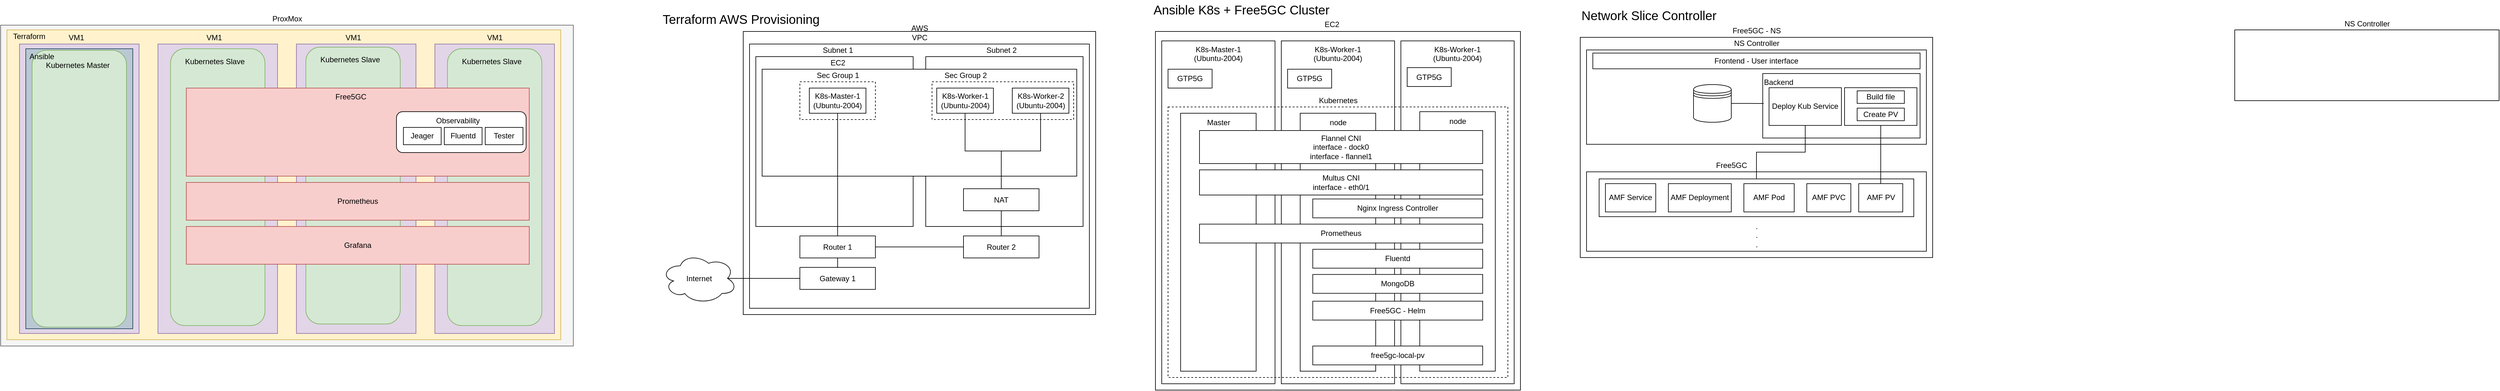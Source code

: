 <mxfile version="15.8.6" type="github"><diagram id="PAh_x-_NG1Y3zjvtotn9" name="Page-1"><mxGraphModel dx="5073" dy="5331" grid="1" gridSize="10" guides="1" tooltips="1" connect="1" arrows="1" fold="1" page="1" pageScale="1" pageWidth="850" pageHeight="1100" math="0" shadow="0"><root><mxCell id="0"/><mxCell id="1" parent="0"/><mxCell id="btuSytvUT4QP95B8jF5O-1" value="" style="rounded=0;whiteSpace=wrap;html=1;fillColor=#f5f5f5;fontColor=#333333;strokeColor=#666666;" vertex="1" parent="1"><mxGeometry x="-3250" y="-3490" width="910" height="510" as="geometry"/></mxCell><mxCell id="btuSytvUT4QP95B8jF5O-2" value="" style="rounded=0;whiteSpace=wrap;html=1;fillColor=#fff2cc;strokeColor=#d6b656;" vertex="1" parent="1"><mxGeometry x="-3240" y="-3482.5" width="880" height="492.5" as="geometry"/></mxCell><mxCell id="btuSytvUT4QP95B8jF5O-3" value="ProxMox" style="text;html=1;align=center;verticalAlign=middle;resizable=0;points=[];autosize=1;strokeColor=none;fillColor=none;" vertex="1" parent="1"><mxGeometry x="-2825" y="-3510" width="60" height="20" as="geometry"/></mxCell><mxCell id="btuSytvUT4QP95B8jF5O-4" value="" style="rounded=0;whiteSpace=wrap;html=1;fillColor=#e1d5e7;strokeColor=#9673a6;" vertex="1" parent="1"><mxGeometry x="-3220" y="-3460" width="190" height="460" as="geometry"/></mxCell><mxCell id="btuSytvUT4QP95B8jF5O-5" value="" style="rounded=0;whiteSpace=wrap;html=1;fillColor=#e1d5e7;strokeColor=#9673a6;" vertex="1" parent="1"><mxGeometry x="-3000" y="-3460" width="190" height="460" as="geometry"/></mxCell><mxCell id="btuSytvUT4QP95B8jF5O-6" value="" style="rounded=0;whiteSpace=wrap;html=1;fillColor=#e1d5e7;strokeColor=#9673a6;" vertex="1" parent="1"><mxGeometry x="-2780" y="-3460" width="190" height="460" as="geometry"/></mxCell><mxCell id="btuSytvUT4QP95B8jF5O-7" value="" style="rounded=0;whiteSpace=wrap;html=1;fillColor=#e1d5e7;strokeColor=#9673a6;" vertex="1" parent="1"><mxGeometry x="-2560" y="-3460" width="190" height="460" as="geometry"/></mxCell><mxCell id="btuSytvUT4QP95B8jF5O-8" value="VM1" style="text;html=1;align=center;verticalAlign=middle;resizable=0;points=[];autosize=1;strokeColor=none;fillColor=none;" vertex="1" parent="1"><mxGeometry x="-3150" y="-3480" width="40" height="20" as="geometry"/></mxCell><mxCell id="btuSytvUT4QP95B8jF5O-9" value="VM1" style="text;html=1;align=center;verticalAlign=middle;resizable=0;points=[];autosize=1;strokeColor=none;fillColor=none;" vertex="1" parent="1"><mxGeometry x="-2931" y="-3480" width="40" height="20" as="geometry"/></mxCell><mxCell id="btuSytvUT4QP95B8jF5O-10" value="VM1" style="text;html=1;align=center;verticalAlign=middle;resizable=0;points=[];autosize=1;strokeColor=none;fillColor=none;" vertex="1" parent="1"><mxGeometry x="-2710" y="-3480" width="40" height="20" as="geometry"/></mxCell><mxCell id="btuSytvUT4QP95B8jF5O-11" value="VM1" style="text;html=1;align=center;verticalAlign=middle;resizable=0;points=[];autosize=1;strokeColor=none;fillColor=none;" vertex="1" parent="1"><mxGeometry x="-2485" y="-3480" width="40" height="20" as="geometry"/></mxCell><mxCell id="btuSytvUT4QP95B8jF5O-12" value="Kubernetes Master" style="text;html=1;align=center;verticalAlign=middle;resizable=0;points=[];autosize=1;strokeColor=none;fillColor=none;" vertex="1" parent="1"><mxGeometry x="-3190" y="-3440" width="120" height="20" as="geometry"/></mxCell><mxCell id="btuSytvUT4QP95B8jF5O-13" value="" style="rounded=1;whiteSpace=wrap;html=1;fillColor=#d5e8d4;strokeColor=#82b366;" vertex="1" parent="1"><mxGeometry x="-2980" y="-3452.5" width="150" height="440" as="geometry"/></mxCell><mxCell id="btuSytvUT4QP95B8jF5O-14" value="Kubernetes Slave" style="text;html=1;align=center;verticalAlign=middle;resizable=0;points=[];autosize=1;strokeColor=none;fillColor=none;" vertex="1" parent="1"><mxGeometry x="-2965" y="-3442.5" width="110" height="20" as="geometry"/></mxCell><mxCell id="btuSytvUT4QP95B8jF5O-15" value="" style="rounded=1;whiteSpace=wrap;html=1;fillColor=#d5e8d4;strokeColor=#82b366;" vertex="1" parent="1"><mxGeometry x="-2765" y="-3455" width="150" height="440" as="geometry"/></mxCell><mxCell id="btuSytvUT4QP95B8jF5O-16" value="Kubernetes Slave" style="text;html=1;align=center;verticalAlign=middle;resizable=0;points=[];autosize=1;strokeColor=none;fillColor=none;" vertex="1" parent="1"><mxGeometry x="-2750" y="-3445" width="110" height="20" as="geometry"/></mxCell><mxCell id="btuSytvUT4QP95B8jF5O-17" value="" style="rounded=1;whiteSpace=wrap;html=1;fillColor=#d5e8d4;strokeColor=#82b366;" vertex="1" parent="1"><mxGeometry x="-2540" y="-3452.5" width="150" height="440" as="geometry"/></mxCell><mxCell id="btuSytvUT4QP95B8jF5O-18" value="Kubernetes Slave" style="text;html=1;align=center;verticalAlign=middle;resizable=0;points=[];autosize=1;strokeColor=none;fillColor=none;" vertex="1" parent="1"><mxGeometry x="-2525" y="-3442.5" width="110" height="20" as="geometry"/></mxCell><mxCell id="btuSytvUT4QP95B8jF5O-19" value="" style="rounded=0;whiteSpace=wrap;html=1;fillColor=#f8cecc;strokeColor=#b85450;" vertex="1" parent="1"><mxGeometry x="-2955" y="-3390" width="545" height="140" as="geometry"/></mxCell><mxCell id="btuSytvUT4QP95B8jF5O-20" value="Free5GC" style="text;whiteSpace=wrap;html=1;" vertex="1" parent="1"><mxGeometry x="-2720" y="-3390" width="70" height="30" as="geometry"/></mxCell><mxCell id="btuSytvUT4QP95B8jF5O-21" value="" style="rounded=1;whiteSpace=wrap;html=1;" vertex="1" parent="1"><mxGeometry x="-2621" y="-3352.5" width="206" height="65" as="geometry"/></mxCell><mxCell id="btuSytvUT4QP95B8jF5O-22" value="Observability" style="text;whiteSpace=wrap;html=1;" vertex="1" parent="1"><mxGeometry x="-2560" y="-3352.5" width="100" height="30" as="geometry"/></mxCell><mxCell id="btuSytvUT4QP95B8jF5O-23" value="Jeager" style="rounded=0;whiteSpace=wrap;html=1;" vertex="1" parent="1"><mxGeometry x="-2610" y="-3327.5" width="60" height="27.5" as="geometry"/></mxCell><mxCell id="btuSytvUT4QP95B8jF5O-24" value="Fluentd" style="rounded=0;whiteSpace=wrap;html=1;" vertex="1" parent="1"><mxGeometry x="-2545" y="-3327.5" width="60" height="27.5" as="geometry"/></mxCell><mxCell id="btuSytvUT4QP95B8jF5O-25" value="Tester" style="rounded=0;whiteSpace=wrap;html=1;" vertex="1" parent="1"><mxGeometry x="-2480" y="-3327.5" width="60" height="27.5" as="geometry"/></mxCell><mxCell id="btuSytvUT4QP95B8jF5O-26" value="Terraform" style="text;html=1;align=center;verticalAlign=middle;resizable=0;points=[];autosize=1;strokeColor=none;fillColor=none;" vertex="1" parent="1"><mxGeometry x="-3240" y="-3482.5" width="70" height="20" as="geometry"/></mxCell><mxCell id="btuSytvUT4QP95B8jF5O-27" value="" style="rounded=0;whiteSpace=wrap;html=1;fillColor=#bac8d3;strokeColor=#23445d;" vertex="1" parent="1"><mxGeometry x="-3210" y="-3452.5" width="170" height="445" as="geometry"/></mxCell><mxCell id="btuSytvUT4QP95B8jF5O-28" value="" style="rounded=1;whiteSpace=wrap;html=1;fillColor=#d5e8d4;strokeColor=#82b366;" vertex="1" parent="1"><mxGeometry x="-3200" y="-3450" width="150" height="440" as="geometry"/></mxCell><mxCell id="btuSytvUT4QP95B8jF5O-29" value="Kubernetes Master" style="text;whiteSpace=wrap;html=1;" vertex="1" parent="1"><mxGeometry x="-3180" y="-3440" width="130" height="30" as="geometry"/></mxCell><mxCell id="btuSytvUT4QP95B8jF5O-30" value="Ansible" style="text;html=1;align=center;verticalAlign=middle;resizable=0;points=[];autosize=1;strokeColor=none;fillColor=none;" vertex="1" parent="1"><mxGeometry x="-3210" y="-3450" width="50" height="20" as="geometry"/></mxCell><mxCell id="btuSytvUT4QP95B8jF5O-31" value="Prometheus" style="rounded=0;whiteSpace=wrap;html=1;fillColor=#f8cecc;strokeColor=#b85450;" vertex="1" parent="1"><mxGeometry x="-2955" y="-3240" width="545" height="60" as="geometry"/></mxCell><mxCell id="btuSytvUT4QP95B8jF5O-32" value="Grafana" style="rounded=0;whiteSpace=wrap;html=1;fillColor=#f8cecc;strokeColor=#b85450;" vertex="1" parent="1"><mxGeometry x="-2955" y="-3170" width="545" height="60" as="geometry"/></mxCell><mxCell id="btuSytvUT4QP95B8jF5O-33" value="" style="rounded=0;whiteSpace=wrap;html=1;fontSize=2;strokeWidth=1;" vertex="1" parent="1"><mxGeometry x="-2070" y="-3480" width="560" height="450" as="geometry"/></mxCell><mxCell id="btuSytvUT4QP95B8jF5O-34" value="&lt;font style=&quot;font-size: 12px&quot;&gt;AWS&lt;/font&gt;" style="text;html=1;align=center;verticalAlign=middle;resizable=0;points=[];autosize=1;strokeColor=none;fillColor=none;fontSize=2;" vertex="1" parent="1"><mxGeometry x="-1810" y="-3490" width="40" height="10" as="geometry"/></mxCell><mxCell id="btuSytvUT4QP95B8jF5O-35" value="" style="rounded=0;whiteSpace=wrap;html=1;fontSize=12;strokeWidth=1;" vertex="1" parent="1"><mxGeometry x="-2060" y="-3460" width="540" height="420" as="geometry"/></mxCell><mxCell id="btuSytvUT4QP95B8jF5O-36" value="VPC" style="text;html=1;align=center;verticalAlign=middle;resizable=0;points=[];autosize=1;strokeColor=none;fillColor=none;fontSize=12;" vertex="1" parent="1"><mxGeometry x="-1810" y="-3480" width="40" height="20" as="geometry"/></mxCell><mxCell id="btuSytvUT4QP95B8jF5O-37" value="" style="rounded=0;whiteSpace=wrap;html=1;fontSize=12;strokeWidth=1;" vertex="1" parent="1"><mxGeometry x="-2050" y="-3440" width="250" height="270" as="geometry"/></mxCell><mxCell id="btuSytvUT4QP95B8jF5O-38" value="Subnet 1" style="text;html=1;align=center;verticalAlign=middle;resizable=0;points=[];autosize=1;strokeColor=none;fillColor=none;fontSize=12;" vertex="1" parent="1"><mxGeometry x="-1950" y="-3460" width="60" height="20" as="geometry"/></mxCell><mxCell id="btuSytvUT4QP95B8jF5O-39" value="" style="rounded=0;whiteSpace=wrap;html=1;fontSize=12;strokeWidth=1;" vertex="1" parent="1"><mxGeometry x="-1780" y="-3440" width="250" height="270" as="geometry"/></mxCell><mxCell id="btuSytvUT4QP95B8jF5O-40" value="Subnet 2" style="text;html=1;align=center;verticalAlign=middle;resizable=0;points=[];autosize=1;strokeColor=none;fillColor=none;fontSize=12;" vertex="1" parent="1"><mxGeometry x="-1690" y="-3460" width="60" height="20" as="geometry"/></mxCell><mxCell id="btuSytvUT4QP95B8jF5O-55" style="edgeStyle=orthogonalEdgeStyle;rounded=0;orthogonalLoop=1;jettySize=auto;html=1;exitX=0.5;exitY=1;exitDx=0;exitDy=0;entryX=0.5;entryY=0;entryDx=0;entryDy=0;endArrow=none;endFill=0;" edge="1" parent="1" source="btuSytvUT4QP95B8jF5O-41" target="btuSytvUT4QP95B8jF5O-42"><mxGeometry relative="1" as="geometry"/></mxCell><mxCell id="btuSytvUT4QP95B8jF5O-56" style="edgeStyle=orthogonalEdgeStyle;rounded=0;orthogonalLoop=1;jettySize=auto;html=1;exitX=1;exitY=0.5;exitDx=0;exitDy=0;entryX=0;entryY=0.5;entryDx=0;entryDy=0;endArrow=none;endFill=0;" edge="1" parent="1" source="btuSytvUT4QP95B8jF5O-41" target="btuSytvUT4QP95B8jF5O-43"><mxGeometry relative="1" as="geometry"/></mxCell><mxCell id="btuSytvUT4QP95B8jF5O-41" value="Router 1" style="rounded=0;whiteSpace=wrap;html=1;fontSize=12;strokeWidth=1;" vertex="1" parent="1"><mxGeometry x="-1980" y="-3155" width="120" height="35" as="geometry"/></mxCell><mxCell id="btuSytvUT4QP95B8jF5O-42" value="Gateway 1" style="rounded=0;whiteSpace=wrap;html=1;fontSize=12;strokeWidth=1;" vertex="1" parent="1"><mxGeometry x="-1980" y="-3105" width="120" height="35" as="geometry"/></mxCell><mxCell id="btuSytvUT4QP95B8jF5O-57" style="edgeStyle=orthogonalEdgeStyle;rounded=0;orthogonalLoop=1;jettySize=auto;html=1;exitX=0.5;exitY=0;exitDx=0;exitDy=0;entryX=0.5;entryY=1;entryDx=0;entryDy=0;endArrow=none;endFill=0;" edge="1" parent="1" source="btuSytvUT4QP95B8jF5O-43" target="btuSytvUT4QP95B8jF5O-44"><mxGeometry relative="1" as="geometry"/></mxCell><mxCell id="btuSytvUT4QP95B8jF5O-43" value="Router 2" style="rounded=0;whiteSpace=wrap;html=1;fontSize=12;strokeWidth=1;" vertex="1" parent="1"><mxGeometry x="-1720" y="-3155" width="120" height="35" as="geometry"/></mxCell><mxCell id="btuSytvUT4QP95B8jF5O-44" value="NAT" style="rounded=0;whiteSpace=wrap;html=1;fontSize=12;strokeWidth=1;" vertex="1" parent="1"><mxGeometry x="-1720" y="-3230" width="120" height="35" as="geometry"/></mxCell><mxCell id="btuSytvUT4QP95B8jF5O-45" value="" style="rounded=0;whiteSpace=wrap;html=1;fontSize=12;strokeWidth=1;fillColor=default;" vertex="1" parent="1"><mxGeometry x="-2040" y="-3420" width="500" height="170" as="geometry"/></mxCell><mxCell id="btuSytvUT4QP95B8jF5O-46" value="EC2" style="text;html=1;align=center;verticalAlign=middle;resizable=0;points=[];autosize=1;strokeColor=none;fillColor=none;fontSize=12;" vertex="1" parent="1"><mxGeometry x="-1940" y="-3440" width="40" height="20" as="geometry"/></mxCell><mxCell id="btuSytvUT4QP95B8jF5O-47" value="" style="rounded=0;whiteSpace=wrap;html=1;fontSize=12;strokeWidth=1;dashed=1;" vertex="1" parent="1"><mxGeometry x="-1980" y="-3400" width="120" height="60" as="geometry"/></mxCell><mxCell id="btuSytvUT4QP95B8jF5O-54" style="edgeStyle=orthogonalEdgeStyle;rounded=0;orthogonalLoop=1;jettySize=auto;html=1;exitX=0.5;exitY=1;exitDx=0;exitDy=0;endArrow=none;endFill=0;" edge="1" parent="1" source="btuSytvUT4QP95B8jF5O-48" target="btuSytvUT4QP95B8jF5O-41"><mxGeometry relative="1" as="geometry"/></mxCell><mxCell id="btuSytvUT4QP95B8jF5O-48" value="&lt;div align=&quot;center&quot;&gt;K8s-Master-1&lt;/div&gt;&lt;div align=&quot;center&quot;&gt;(Ubuntu-2004)&lt;/div&gt;" style="rounded=0;whiteSpace=wrap;html=1;fontSize=12;strokeWidth=1;align=center;" vertex="1" parent="1"><mxGeometry x="-1965" y="-3390" width="90" height="40" as="geometry"/></mxCell><mxCell id="btuSytvUT4QP95B8jF5O-49" value="Sec Group 1" style="text;html=1;align=center;verticalAlign=middle;resizable=0;points=[];autosize=1;strokeColor=none;fillColor=none;fontSize=12;" vertex="1" parent="1"><mxGeometry x="-1960" y="-3420" width="80" height="20" as="geometry"/></mxCell><mxCell id="btuSytvUT4QP95B8jF5O-50" value="" style="rounded=0;whiteSpace=wrap;html=1;fontSize=12;strokeWidth=1;dashed=1;" vertex="1" parent="1"><mxGeometry x="-1770" y="-3400" width="225" height="60" as="geometry"/></mxCell><mxCell id="btuSytvUT4QP95B8jF5O-51" value="Sec Group 2" style="text;html=1;align=center;verticalAlign=middle;resizable=0;points=[];autosize=1;strokeColor=none;fillColor=none;fontSize=12;" vertex="1" parent="1"><mxGeometry x="-1757.5" y="-3420" width="80" height="20" as="geometry"/></mxCell><mxCell id="btuSytvUT4QP95B8jF5O-60" style="edgeStyle=orthogonalEdgeStyle;rounded=0;orthogonalLoop=1;jettySize=auto;html=1;exitX=0.5;exitY=1;exitDx=0;exitDy=0;entryX=0.5;entryY=0;entryDx=0;entryDy=0;endArrow=none;endFill=0;" edge="1" parent="1" source="btuSytvUT4QP95B8jF5O-52" target="btuSytvUT4QP95B8jF5O-44"><mxGeometry relative="1" as="geometry"/></mxCell><mxCell id="btuSytvUT4QP95B8jF5O-52" value="K8s-Worker-2&lt;br&gt;(Ubuntu-2004)" style="rounded=0;whiteSpace=wrap;html=1;fontSize=12;strokeWidth=1;" vertex="1" parent="1"><mxGeometry x="-1642.5" y="-3390" width="90" height="40" as="geometry"/></mxCell><mxCell id="btuSytvUT4QP95B8jF5O-53" value="K8s-Worker-1&lt;br&gt;(Ubuntu-2004)" style="rounded=0;whiteSpace=wrap;html=1;fontSize=12;strokeWidth=1;" vertex="1" parent="1"><mxGeometry x="-1762.5" y="-3390" width="90" height="40" as="geometry"/></mxCell><mxCell id="btuSytvUT4QP95B8jF5O-58" style="edgeStyle=orthogonalEdgeStyle;rounded=0;orthogonalLoop=1;jettySize=auto;html=1;exitX=0.5;exitY=0;exitDx=0;exitDy=0;endArrow=none;endFill=0;" edge="1" parent="1" source="btuSytvUT4QP95B8jF5O-44" target="btuSytvUT4QP95B8jF5O-53"><mxGeometry relative="1" as="geometry"/></mxCell><mxCell id="btuSytvUT4QP95B8jF5O-62" style="edgeStyle=orthogonalEdgeStyle;rounded=0;orthogonalLoop=1;jettySize=auto;html=1;exitX=0.875;exitY=0.5;exitDx=0;exitDy=0;exitPerimeter=0;entryX=0;entryY=0.5;entryDx=0;entryDy=0;endArrow=none;endFill=0;" edge="1" parent="1" source="btuSytvUT4QP95B8jF5O-61" target="btuSytvUT4QP95B8jF5O-42"><mxGeometry relative="1" as="geometry"/></mxCell><mxCell id="btuSytvUT4QP95B8jF5O-61" value="Internet" style="ellipse;shape=cloud;whiteSpace=wrap;html=1;" vertex="1" parent="1"><mxGeometry x="-2200" y="-3127.5" width="120" height="80" as="geometry"/></mxCell><mxCell id="btuSytvUT4QP95B8jF5O-63" value="&lt;div align=&quot;left&quot;&gt;&lt;font style=&quot;font-size: 20px&quot;&gt;Terraform AWS Provisioning&lt;/font&gt;&lt;/div&gt;" style="text;html=1;strokeColor=none;fillColor=none;align=left;verticalAlign=middle;whiteSpace=wrap;rounded=0;" vertex="1" parent="1"><mxGeometry x="-2200" y="-3515" width="265" height="30" as="geometry"/></mxCell><mxCell id="btuSytvUT4QP95B8jF5O-65" value="&lt;font style=&quot;font-size: 12px&quot;&gt;EC2&lt;/font&gt;" style="text;html=1;align=center;verticalAlign=middle;resizable=0;points=[];autosize=1;strokeColor=none;fillColor=none;fontSize=20;" vertex="1" parent="1"><mxGeometry x="-1155" y="-3510" width="40" height="30" as="geometry"/></mxCell><mxCell id="btuSytvUT4QP95B8jF5O-66" value="" style="rounded=0;whiteSpace=wrap;html=1;fontSize=2;strokeWidth=1;" vertex="1" parent="1"><mxGeometry x="-1415" y="-3480" width="580" height="570" as="geometry"/></mxCell><mxCell id="btuSytvUT4QP95B8jF5O-67" value="" style="rounded=0;whiteSpace=wrap;html=1;fontSize=12;" vertex="1" parent="1"><mxGeometry x="-1405" y="-3465" width="180" height="545" as="geometry"/></mxCell><mxCell id="btuSytvUT4QP95B8jF5O-68" value="" style="rounded=0;whiteSpace=wrap;html=1;fontSize=12;" vertex="1" parent="1"><mxGeometry x="-1215" y="-3465" width="180" height="545" as="geometry"/></mxCell><mxCell id="btuSytvUT4QP95B8jF5O-69" value="" style="rounded=0;whiteSpace=wrap;html=1;fontSize=12;" vertex="1" parent="1"><mxGeometry x="-1025" y="-3465" width="180" height="545" as="geometry"/></mxCell><mxCell id="btuSytvUT4QP95B8jF5O-71" value="&lt;div align=&quot;center&quot;&gt;K8s-Master-1&lt;/div&gt;&lt;div align=&quot;center&quot;&gt;(Ubuntu-2004)&lt;/div&gt;" style="text;whiteSpace=wrap;html=1;fontSize=12;align=center;" vertex="1" parent="1"><mxGeometry x="-1365" y="-3465" width="100" height="40" as="geometry"/></mxCell><mxCell id="btuSytvUT4QP95B8jF5O-72" value="&lt;div align=&quot;center&quot;&gt;K8s-Worker-1&lt;br&gt;(Ubuntu-2004)&lt;/div&gt;" style="text;whiteSpace=wrap;html=1;fontSize=12;align=center;" vertex="1" parent="1"><mxGeometry x="-1175" y="-3465" width="100" height="40" as="geometry"/></mxCell><mxCell id="btuSytvUT4QP95B8jF5O-73" value="&lt;div align=&quot;center&quot;&gt;K8s-Worker-1&lt;br&gt;(Ubuntu-2004)&lt;/div&gt;" style="text;whiteSpace=wrap;html=1;fontSize=12;align=center;" vertex="1" parent="1"><mxGeometry x="-985" y="-3465" width="100" height="40" as="geometry"/></mxCell><mxCell id="btuSytvUT4QP95B8jF5O-74" value="GTP5G" style="rounded=0;whiteSpace=wrap;html=1;fontSize=12;" vertex="1" parent="1"><mxGeometry x="-1395" y="-3420" width="70" height="30" as="geometry"/></mxCell><mxCell id="btuSytvUT4QP95B8jF5O-75" value="GTP5G" style="rounded=0;whiteSpace=wrap;html=1;fontSize=12;" vertex="1" parent="1"><mxGeometry x="-1205" y="-3420" width="70" height="30" as="geometry"/></mxCell><mxCell id="btuSytvUT4QP95B8jF5O-76" value="GTP5G" style="rounded=0;whiteSpace=wrap;html=1;fontSize=12;" vertex="1" parent="1"><mxGeometry x="-1015" y="-3422.5" width="70" height="30" as="geometry"/></mxCell><mxCell id="btuSytvUT4QP95B8jF5O-77" value="" style="rounded=0;whiteSpace=wrap;html=1;fontSize=12;dashed=1;fillColor=none;" vertex="1" parent="1"><mxGeometry x="-1395" y="-3360" width="540" height="430" as="geometry"/></mxCell><mxCell id="btuSytvUT4QP95B8jF5O-78" value="Kubernetes" style="text;html=1;align=center;verticalAlign=middle;resizable=0;points=[];autosize=1;strokeColor=none;fillColor=none;fontSize=12;" vertex="1" parent="1"><mxGeometry x="-1165" y="-3380" width="80" height="20" as="geometry"/></mxCell><mxCell id="btuSytvUT4QP95B8jF5O-79" value="" style="rounded=0;whiteSpace=wrap;html=1;fontSize=12;fillColor=default;" vertex="1" parent="1"><mxGeometry x="-1375" y="-3350" width="120" height="410" as="geometry"/></mxCell><mxCell id="btuSytvUT4QP95B8jF5O-80" value="Master" style="text;html=1;align=center;verticalAlign=middle;resizable=0;points=[];autosize=1;strokeColor=none;fillColor=none;fontSize=12;" vertex="1" parent="1"><mxGeometry x="-1340" y="-3345" width="50" height="20" as="geometry"/></mxCell><mxCell id="btuSytvUT4QP95B8jF5O-81" value="" style="rounded=0;whiteSpace=wrap;html=1;fontSize=12;fillColor=default;" vertex="1" parent="1"><mxGeometry x="-1185" y="-3350" width="120" height="410" as="geometry"/></mxCell><mxCell id="btuSytvUT4QP95B8jF5O-82" value="node" style="text;html=1;align=center;verticalAlign=middle;resizable=0;points=[];autosize=1;strokeColor=none;fillColor=none;fontSize=12;" vertex="1" parent="1"><mxGeometry x="-1145" y="-3345" width="40" height="20" as="geometry"/></mxCell><mxCell id="btuSytvUT4QP95B8jF5O-83" value="" style="rounded=0;whiteSpace=wrap;html=1;fontSize=12;fillColor=default;" vertex="1" parent="1"><mxGeometry x="-995" y="-3352.5" width="120" height="412.5" as="geometry"/></mxCell><mxCell id="btuSytvUT4QP95B8jF5O-84" value="node" style="text;html=1;align=center;verticalAlign=middle;resizable=0;points=[];autosize=1;strokeColor=none;fillColor=none;fontSize=12;" vertex="1" parent="1"><mxGeometry x="-955" y="-3347.5" width="40" height="20" as="geometry"/></mxCell><mxCell id="btuSytvUT4QP95B8jF5O-85" value="&lt;div&gt;Flannel CNI&lt;/div&gt;&lt;div&gt;interface - dock0&lt;/div&gt;&lt;div&gt;interface - flannel1&lt;br&gt;&lt;/div&gt;" style="rounded=0;whiteSpace=wrap;html=1;fontSize=12;fillColor=default;" vertex="1" parent="1"><mxGeometry x="-1345" y="-3322.5" width="450" height="52.5" as="geometry"/></mxCell><mxCell id="btuSytvUT4QP95B8jF5O-86" value="Multus CNI&lt;br&gt;interface - eth0/1" style="rounded=0;whiteSpace=wrap;html=1;fontSize=12;fillColor=default;" vertex="1" parent="1"><mxGeometry x="-1345" y="-3260" width="450" height="40" as="geometry"/></mxCell><mxCell id="btuSytvUT4QP95B8jF5O-87" value="Nginx Ingress Controller" style="rounded=0;whiteSpace=wrap;html=1;fontSize=12;fillColor=default;" vertex="1" parent="1"><mxGeometry x="-1165" y="-3213.75" width="270" height="30" as="geometry"/></mxCell><mxCell id="btuSytvUT4QP95B8jF5O-88" value="Prometheus" style="rounded=0;whiteSpace=wrap;html=1;fontSize=12;fillColor=default;" vertex="1" parent="1"><mxGeometry x="-1345" y="-3173.75" width="450" height="30" as="geometry"/></mxCell><mxCell id="btuSytvUT4QP95B8jF5O-89" value="Fluentd" style="rounded=0;whiteSpace=wrap;html=1;fontSize=12;fillColor=default;" vertex="1" parent="1"><mxGeometry x="-1165" y="-3133.75" width="270" height="30" as="geometry"/></mxCell><mxCell id="btuSytvUT4QP95B8jF5O-91" value="Free5GC - Helm" style="rounded=0;whiteSpace=wrap;html=1;fontSize=12;fillColor=default;" vertex="1" parent="1"><mxGeometry x="-1165" y="-3051.25" width="270" height="30" as="geometry"/></mxCell><mxCell id="btuSytvUT4QP95B8jF5O-92" value="MongoDB" style="rounded=0;whiteSpace=wrap;html=1;fontSize=12;fillColor=default;" vertex="1" parent="1"><mxGeometry x="-1165" y="-3093.75" width="270" height="30" as="geometry"/></mxCell><mxCell id="btuSytvUT4QP95B8jF5O-93" value="free5gc-local-pv" style="rounded=0;whiteSpace=wrap;html=1;fontSize=12;fillColor=default;" vertex="1" parent="1"><mxGeometry x="-1165" y="-2980" width="270" height="30" as="geometry"/></mxCell><mxCell id="btuSytvUT4QP95B8jF5O-94" value="" style="rounded=0;whiteSpace=wrap;html=1;fontSize=2;strokeWidth=1;" vertex="1" parent="1"><mxGeometry x="-740" y="-3470.63" width="560" height="350" as="geometry"/></mxCell><mxCell id="btuSytvUT4QP95B8jF5O-95" value="Free5GC - NS" style="text;html=1;align=center;verticalAlign=middle;resizable=0;points=[];autosize=1;strokeColor=none;fillColor=none;fontSize=12;" vertex="1" parent="1"><mxGeometry x="-505" y="-3490.63" width="90" height="20" as="geometry"/></mxCell><mxCell id="btuSytvUT4QP95B8jF5O-96" value="" style="rounded=0;whiteSpace=wrap;html=1;fontSize=12;fillColor=default;" vertex="1" parent="1"><mxGeometry x="-730" y="-3256.88" width="540" height="126.25" as="geometry"/></mxCell><mxCell id="btuSytvUT4QP95B8jF5O-97" value="Free5GC" style="text;html=1;align=center;verticalAlign=middle;resizable=0;points=[];autosize=1;strokeColor=none;fillColor=none;fontSize=12;" vertex="1" parent="1"><mxGeometry x="-530" y="-3276.88" width="60" height="20" as="geometry"/></mxCell><mxCell id="btuSytvUT4QP95B8jF5O-100" value="" style="rounded=0;whiteSpace=wrap;html=1;fontSize=12;fillColor=default;" vertex="1" parent="1"><mxGeometry x="-730" y="-3450.63" width="540" height="150" as="geometry"/></mxCell><mxCell id="btuSytvUT4QP95B8jF5O-99" value="" style="rounded=0;whiteSpace=wrap;html=1;fontSize=12;fillColor=default;" vertex="1" parent="1"><mxGeometry x="-450" y="-3413.13" width="250" height="102.5" as="geometry"/></mxCell><mxCell id="btuSytvUT4QP95B8jF5O-98" value="Frontend - User interface" style="rounded=0;whiteSpace=wrap;html=1;fontSize=12;fillColor=default;" vertex="1" parent="1"><mxGeometry x="-720" y="-3445.63" width="520" height="25" as="geometry"/></mxCell><mxCell id="btuSytvUT4QP95B8jF5O-101" value="NS Controller" style="text;html=1;align=center;verticalAlign=middle;resizable=0;points=[];autosize=1;strokeColor=none;fillColor=none;fontSize=12;" vertex="1" parent="1"><mxGeometry x="-505" y="-3470.63" width="90" height="20" as="geometry"/></mxCell><mxCell id="btuSytvUT4QP95B8jF5O-103" value="" style="rounded=0;whiteSpace=wrap;html=1;fontSize=12;fillColor=default;" vertex="1" parent="1"><mxGeometry x="-710" y="-3245.63" width="500" height="60" as="geometry"/></mxCell><mxCell id="btuSytvUT4QP95B8jF5O-104" value="&lt;div&gt;AMF Service&lt;/div&gt;" style="rounded=0;whiteSpace=wrap;html=1;fontSize=12;fillColor=default;" vertex="1" parent="1"><mxGeometry x="-700" y="-3238.13" width="80" height="45" as="geometry"/></mxCell><mxCell id="btuSytvUT4QP95B8jF5O-105" value="AMF Deployment" style="rounded=0;whiteSpace=wrap;html=1;fontSize=12;fillColor=default;" vertex="1" parent="1"><mxGeometry x="-600" y="-3238.13" width="100" height="45" as="geometry"/></mxCell><mxCell id="btuSytvUT4QP95B8jF5O-106" value="AMF Pod" style="rounded=0;whiteSpace=wrap;html=1;fontSize=12;fillColor=default;" vertex="1" parent="1"><mxGeometry x="-480" y="-3238.13" width="80" height="45" as="geometry"/></mxCell><mxCell id="btuSytvUT4QP95B8jF5O-107" value="AMF PVC" style="rounded=0;whiteSpace=wrap;html=1;fontSize=12;fillColor=default;" vertex="1" parent="1"><mxGeometry x="-380" y="-3238.13" width="70" height="45" as="geometry"/></mxCell><mxCell id="btuSytvUT4QP95B8jF5O-108" value="AMF PV" style="rounded=0;whiteSpace=wrap;html=1;fontSize=12;fillColor=default;" vertex="1" parent="1"><mxGeometry x="-297.5" y="-3238.13" width="70" height="45" as="geometry"/></mxCell><mxCell id="btuSytvUT4QP95B8jF5O-109" value="Backend" style="text;whiteSpace=wrap;html=1;fontSize=12;" vertex="1" parent="1"><mxGeometry x="-450" y="-3413.13" width="70" height="30" as="geometry"/></mxCell><mxCell id="btuSytvUT4QP95B8jF5O-113" style="edgeStyle=orthogonalEdgeStyle;rounded=0;orthogonalLoop=1;jettySize=auto;html=1;exitX=0.5;exitY=1;exitDx=0;exitDy=0;entryX=0.5;entryY=0;entryDx=0;entryDy=0;fontSize=12;endArrow=none;endFill=0;" edge="1" parent="1" source="btuSytvUT4QP95B8jF5O-110" target="btuSytvUT4QP95B8jF5O-111"><mxGeometry relative="1" as="geometry"/></mxCell><mxCell id="btuSytvUT4QP95B8jF5O-114" style="edgeStyle=orthogonalEdgeStyle;rounded=0;orthogonalLoop=1;jettySize=auto;html=1;exitX=0.5;exitY=1;exitDx=0;exitDy=0;entryX=0.5;entryY=0;entryDx=0;entryDy=0;fontSize=12;endArrow=none;endFill=0;" edge="1" parent="1" source="btuSytvUT4QP95B8jF5O-111" target="btuSytvUT4QP95B8jF5O-108"><mxGeometry relative="1" as="geometry"/></mxCell><mxCell id="btuSytvUT4QP95B8jF5O-115" style="edgeStyle=orthogonalEdgeStyle;rounded=0;orthogonalLoop=1;jettySize=auto;html=1;exitX=0.5;exitY=1;exitDx=0;exitDy=0;entryX=0.5;entryY=0;entryDx=0;entryDy=0;fontSize=12;endArrow=none;endFill=0;" edge="1" parent="1" source="btuSytvUT4QP95B8jF5O-112" target="btuSytvUT4QP95B8jF5O-103"><mxGeometry relative="1" as="geometry"/></mxCell><mxCell id="btuSytvUT4QP95B8jF5O-112" value="Deploy Kub Service" style="rounded=0;whiteSpace=wrap;html=1;fontSize=12;fillColor=default;" vertex="1" parent="1"><mxGeometry x="-440" y="-3390.63" width="115" height="60" as="geometry"/></mxCell><mxCell id="btuSytvUT4QP95B8jF5O-116" value="" style="rounded=0;whiteSpace=wrap;html=1;fontSize=12;fillColor=default;" vertex="1" parent="1"><mxGeometry x="300" y="-3482.5" width="420" height="112.5" as="geometry"/></mxCell><mxCell id="btuSytvUT4QP95B8jF5O-117" value="NS Controller" style="text;html=1;align=center;verticalAlign=middle;resizable=0;points=[];autosize=1;strokeColor=none;fillColor=none;fontSize=12;" vertex="1" parent="1"><mxGeometry x="465" y="-3502.5" width="90" height="20" as="geometry"/></mxCell><mxCell id="btuSytvUT4QP95B8jF5O-118" value="" style="rounded=0;whiteSpace=wrap;html=1;fontSize=12;fillColor=default;" vertex="1" parent="1"><mxGeometry x="-320" y="-3390.63" width="115" height="60" as="geometry"/></mxCell><mxCell id="btuSytvUT4QP95B8jF5O-110" value="Build file" style="rounded=0;whiteSpace=wrap;html=1;fontSize=12;fillColor=default;" vertex="1" parent="1"><mxGeometry x="-300" y="-3385.63" width="75" height="20" as="geometry"/></mxCell><mxCell id="btuSytvUT4QP95B8jF5O-111" value="Create PV" style="rounded=0;whiteSpace=wrap;html=1;fontSize=12;fillColor=default;" vertex="1" parent="1"><mxGeometry x="-300" y="-3358.13" width="75" height="20" as="geometry"/></mxCell><mxCell id="btuSytvUT4QP95B8jF5O-127" value="" style="edgeStyle=orthogonalEdgeStyle;rounded=0;orthogonalLoop=1;jettySize=auto;html=1;fontSize=12;endArrow=none;endFill=0;entryX=0.006;entryY=0.465;entryDx=0;entryDy=0;entryPerimeter=0;" edge="1" parent="1" source="btuSytvUT4QP95B8jF5O-126" target="btuSytvUT4QP95B8jF5O-99"><mxGeometry relative="1" as="geometry"/></mxCell><mxCell id="btuSytvUT4QP95B8jF5O-126" value="" style="shape=datastore;whiteSpace=wrap;html=1;fontSize=12;fillColor=default;" vertex="1" parent="1"><mxGeometry x="-560" y="-3395.63" width="60" height="60" as="geometry"/></mxCell><mxCell id="btuSytvUT4QP95B8jF5O-129" value="&lt;div&gt;.&lt;/div&gt;&lt;div&gt;.&lt;/div&gt;&lt;div&gt;.&lt;/div&gt;&lt;div&gt;&lt;br&gt;&lt;/div&gt;" style="text;html=1;align=center;verticalAlign=middle;resizable=0;points=[];autosize=1;strokeColor=none;fillColor=none;fontSize=12;" vertex="1" parent="1"><mxGeometry x="-470" y="-3179.38" width="20" height="60" as="geometry"/></mxCell><mxCell id="btuSytvUT4QP95B8jF5O-131" value="&lt;div align=&quot;left&quot;&gt;&lt;font style=&quot;font-size: 20px&quot;&gt;Ansible K8s + Free5GC Cluster&lt;/font&gt;&lt;/div&gt;" style="text;html=1;strokeColor=none;fillColor=none;align=left;verticalAlign=middle;whiteSpace=wrap;rounded=0;" vertex="1" parent="1"><mxGeometry x="-1420" y="-3530" width="305" height="30" as="geometry"/></mxCell><mxCell id="btuSytvUT4QP95B8jF5O-132" value="&lt;div align=&quot;left&quot;&gt;&lt;font style=&quot;font-size: 20px&quot;&gt;Network Slice Controller&lt;/font&gt;&lt;/div&gt;" style="text;html=1;strokeColor=none;fillColor=none;align=left;verticalAlign=middle;whiteSpace=wrap;rounded=0;" vertex="1" parent="1"><mxGeometry x="-740" y="-3520.63" width="305" height="30" as="geometry"/></mxCell></root></mxGraphModel></diagram></mxfile>